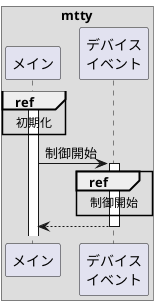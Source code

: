 @startuml

box "mtty"
    participant "メイン"             as main
    participant "デバイス\nイベント" as devt
end box

activate main
ref over main: 初期化

main -> devt: 制御開始
activate devt

ref over devt
    制御開始
end ref

main <-- devt:
deactivate devt

@enduml

